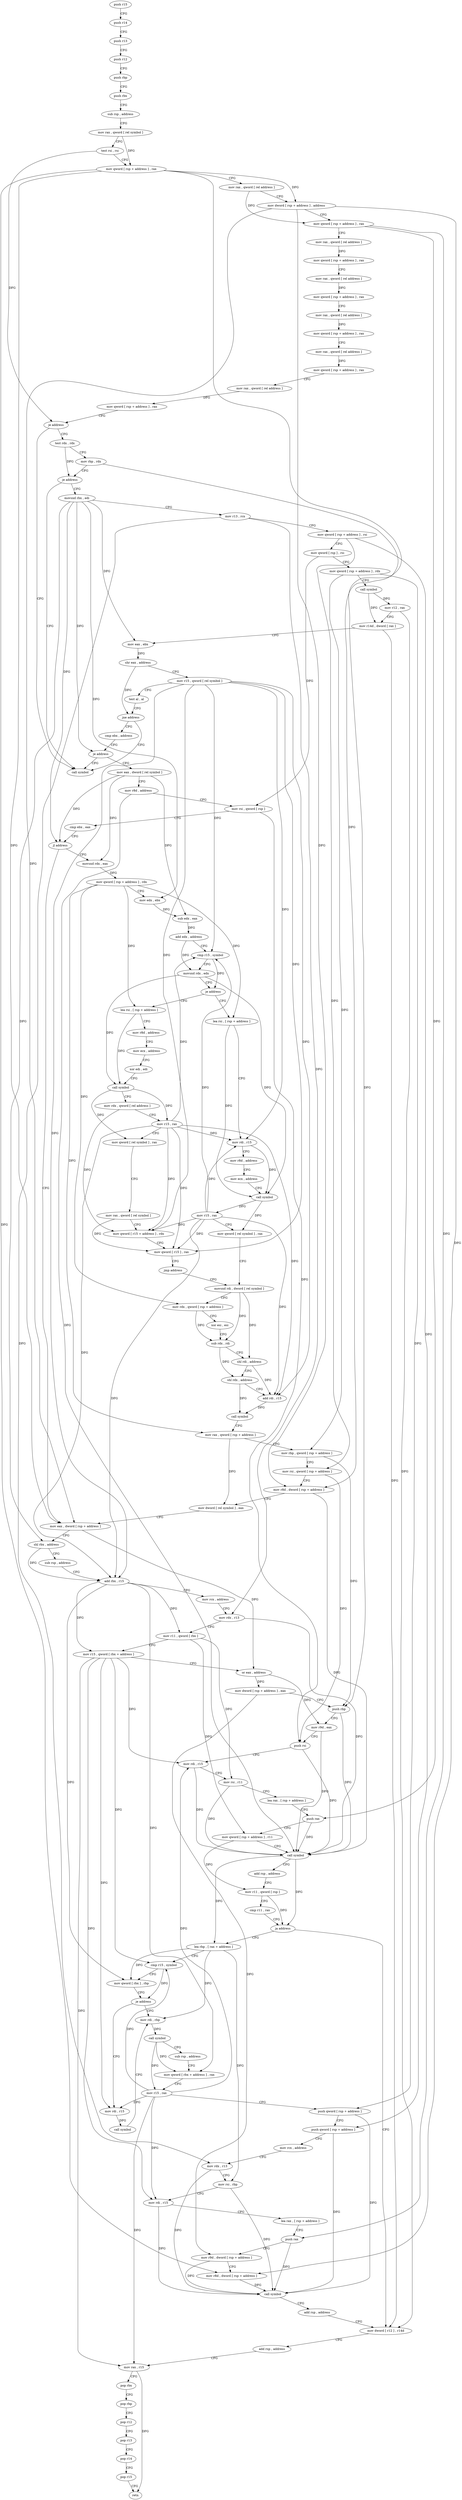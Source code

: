 digraph "func" {
"4221504" [label = "push r15" ]
"4221506" [label = "push r14" ]
"4221508" [label = "push r13" ]
"4221510" [label = "push r12" ]
"4221512" [label = "push rbp" ]
"4221513" [label = "push rbx" ]
"4221514" [label = "sub rsp , address" ]
"4221518" [label = "mov rax , qword [ rel symbol ]" ]
"4221525" [label = "test rsi , rsi" ]
"4221528" [label = "mov qword [ rsp + address ] , rax" ]
"4221533" [label = "mov rax , qword [ rel address ]" ]
"4221540" [label = "mov dword [ rsp + address ] , address" ]
"4221548" [label = "mov qword [ rsp + address ] , rax" ]
"4221553" [label = "mov rax , qword [ rel address ]" ]
"4221560" [label = "mov qword [ rsp + address ] , rax" ]
"4221565" [label = "mov rax , qword [ rel address ]" ]
"4221572" [label = "mov qword [ rsp + address ] , rax" ]
"4221577" [label = "mov rax , qword [ rel address ]" ]
"4221584" [label = "mov qword [ rsp + address ] , rax" ]
"4221589" [label = "mov rax , qword [ rel address ]" ]
"4221596" [label = "mov qword [ rsp + address ] , rax" ]
"4221601" [label = "mov rax , qword [ rel address ]" ]
"4221608" [label = "mov qword [ rsp + address ] , rax" ]
"4221613" [label = "je address" ]
"4222091" [label = "call symbol" ]
"4221619" [label = "test rdx , rdx" ]
"4221622" [label = "mov rbp , rdx" ]
"4221625" [label = "je address" ]
"4221631" [label = "movsxd rbx , edi" ]
"4221634" [label = "mov r13 , rcx" ]
"4221637" [label = "mov qword [ rsp + address ] , rsi" ]
"4221642" [label = "mov qword [ rsp ] , rsi" ]
"4221646" [label = "mov qword [ rsp + address ] , rdx" ]
"4221651" [label = "call symbol" ]
"4221656" [label = "mov r12 , rax" ]
"4221659" [label = "mov r14d , dword [ rax ]" ]
"4221662" [label = "mov eax , ebx" ]
"4221664" [label = "shr eax , address" ]
"4221667" [label = "mov r15 , qword [ rel symbol ]" ]
"4221674" [label = "test al , al" ]
"4221676" [label = "jne address" ]
"4221682" [label = "cmp ebx , address" ]
"4221688" [label = "je address" ]
"4221694" [label = "mov eax , dword [ rel symbol ]" ]
"4221700" [label = "mov r8d , address" ]
"4221706" [label = "mov rsi , qword [ rsp ]" ]
"4221710" [label = "cmp ebx , eax" ]
"4221712" [label = "jl address" ]
"4221838" [label = "mov eax , dword [ rsp + address ]" ]
"4221714" [label = "movsxd rdx , eax" ]
"4221842" [label = "shl rbx , address" ]
"4221846" [label = "sub rsp , address" ]
"4221850" [label = "add rbx , r15" ]
"4221853" [label = "mov rcx , address" ]
"4221860" [label = "mov rdx , r13" ]
"4221863" [label = "mov r11 , qword [ rbx ]" ]
"4221866" [label = "mov r15 , qword [ rbx + address ]" ]
"4221870" [label = "or eax , address" ]
"4221873" [label = "mov dword [ rsp + address ] , eax" ]
"4221877" [label = "push rbp" ]
"4221878" [label = "mov r9d , eax" ]
"4221881" [label = "push rsi" ]
"4221882" [label = "mov rdi , r15" ]
"4221885" [label = "mov rsi , r11" ]
"4221888" [label = "lea rax , [ rsp + address ]" ]
"4221893" [label = "push rax" ]
"4221894" [label = "mov qword [ rsp + address ] , r11" ]
"4221899" [label = "call symbol" ]
"4221904" [label = "add rsp , address" ]
"4221908" [label = "mov r11 , qword [ rsp ]" ]
"4221912" [label = "cmp r11 , rax" ]
"4221915" [label = "ja address" ]
"4222009" [label = "mov dword [ r12 ] , r14d" ]
"4221917" [label = "lea rbp , [ rax + address ]" ]
"4221717" [label = "mov qword [ rsp + address ] , rdx" ]
"4221722" [label = "mov edx , ebx" ]
"4221724" [label = "sub edx , eax" ]
"4221726" [label = "add edx , address" ]
"4221729" [label = "cmp r15 , symbol" ]
"4221736" [label = "movsxd rdx , edx" ]
"4221739" [label = "je address" ]
"4222032" [label = "lea rsi , [ rsp + address ]" ]
"4221745" [label = "lea rsi , [ rsp + address ]" ]
"4222013" [label = "add rsp , address" ]
"4222017" [label = "mov rax , r15" ]
"4222020" [label = "pop rbx" ]
"4222021" [label = "pop rbp" ]
"4222022" [label = "pop r12" ]
"4222024" [label = "pop r13" ]
"4222026" [label = "pop r14" ]
"4222028" [label = "pop r15" ]
"4222030" [label = "retn" ]
"4221921" [label = "cmp r15 , symbol" ]
"4221928" [label = "mov qword [ rbx ] , rbp" ]
"4221931" [label = "je address" ]
"4221941" [label = "mov rdi , rbp" ]
"4221933" [label = "mov rdi , r15" ]
"4222037" [label = "mov r8d , address" ]
"4222043" [label = "mov ecx , address" ]
"4222048" [label = "xor edi , edi" ]
"4222050" [label = "call symbol" ]
"4222055" [label = "mov rdx , qword [ rel address ]" ]
"4222062" [label = "mov r15 , rax" ]
"4222065" [label = "mov qword [ rel symbol ] , rax" ]
"4222072" [label = "mov rax , qword [ rel symbol ]" ]
"4222079" [label = "mov qword [ r15 + address ] , rdx" ]
"4222083" [label = "mov qword [ r15 ] , rax" ]
"4222086" [label = "jmp address" ]
"4221779" [label = "movsxd rdi , dword [ rel symbol ]" ]
"4221750" [label = "mov rdi , r15" ]
"4221753" [label = "mov r8d , address" ]
"4221759" [label = "mov ecx , address" ]
"4221764" [label = "call symbol" ]
"4221769" [label = "mov r15 , rax" ]
"4221772" [label = "mov qword [ rel symbol ] , rax" ]
"4221944" [label = "call symbol" ]
"4221949" [label = "sub rsp , address" ]
"4221953" [label = "mov qword [ rbx + address ] , rax" ]
"4221957" [label = "mov r15 , rax" ]
"4221960" [label = "push qword [ rsp + address ]" ]
"4221964" [label = "push qword [ rsp + address ]" ]
"4221968" [label = "mov rcx , address" ]
"4221975" [label = "mov rdx , r13" ]
"4221978" [label = "mov rsi , rbp" ]
"4221981" [label = "mov rdi , r15" ]
"4221984" [label = "lea rax , [ rsp + address ]" ]
"4221989" [label = "push rax" ]
"4221990" [label = "mov r9d , dword [ rsp + address ]" ]
"4221995" [label = "mov r8d , dword [ rsp + address ]" ]
"4222000" [label = "call symbol" ]
"4222005" [label = "add rsp , address" ]
"4221936" [label = "call symbol" ]
"4221786" [label = "mov rdx , qword [ rsp + address ]" ]
"4221791" [label = "xor esi , esi" ]
"4221793" [label = "sub rdx , rdi" ]
"4221796" [label = "shl rdi , address" ]
"4221800" [label = "shl rdx , address" ]
"4221804" [label = "add rdi , r15" ]
"4221807" [label = "call symbol" ]
"4221812" [label = "mov rax , qword [ rsp + address ]" ]
"4221817" [label = "mov rbp , qword [ rsp + address ]" ]
"4221822" [label = "mov rsi , qword [ rsp + address ]" ]
"4221827" [label = "mov r8d , dword [ rsp + address ]" ]
"4221832" [label = "mov dword [ rel symbol ] , eax" ]
"4221504" -> "4221506" [ label = "CFG" ]
"4221506" -> "4221508" [ label = "CFG" ]
"4221508" -> "4221510" [ label = "CFG" ]
"4221510" -> "4221512" [ label = "CFG" ]
"4221512" -> "4221513" [ label = "CFG" ]
"4221513" -> "4221514" [ label = "CFG" ]
"4221514" -> "4221518" [ label = "CFG" ]
"4221518" -> "4221525" [ label = "CFG" ]
"4221518" -> "4221528" [ label = "DFG" ]
"4221525" -> "4221528" [ label = "CFG" ]
"4221525" -> "4221613" [ label = "DFG" ]
"4221528" -> "4221533" [ label = "CFG" ]
"4221528" -> "4221540" [ label = "DFG" ]
"4221528" -> "4221838" [ label = "DFG" ]
"4221528" -> "4221995" [ label = "DFG" ]
"4221528" -> "4221827" [ label = "DFG" ]
"4221533" -> "4221540" [ label = "CFG" ]
"4221533" -> "4221548" [ label = "DFG" ]
"4221540" -> "4221548" [ label = "CFG" ]
"4221540" -> "4221838" [ label = "DFG" ]
"4221540" -> "4221995" [ label = "DFG" ]
"4221540" -> "4221827" [ label = "DFG" ]
"4221548" -> "4221553" [ label = "CFG" ]
"4221548" -> "4221893" [ label = "DFG" ]
"4221548" -> "4221989" [ label = "DFG" ]
"4221553" -> "4221560" [ label = "DFG" ]
"4221560" -> "4221565" [ label = "CFG" ]
"4221565" -> "4221572" [ label = "DFG" ]
"4221572" -> "4221577" [ label = "CFG" ]
"4221577" -> "4221584" [ label = "DFG" ]
"4221584" -> "4221589" [ label = "CFG" ]
"4221589" -> "4221596" [ label = "DFG" ]
"4221596" -> "4221601" [ label = "CFG" ]
"4221601" -> "4221608" [ label = "DFG" ]
"4221608" -> "4221613" [ label = "CFG" ]
"4221613" -> "4222091" [ label = "CFG" ]
"4221613" -> "4221619" [ label = "CFG" ]
"4221619" -> "4221622" [ label = "CFG" ]
"4221619" -> "4221625" [ label = "DFG" ]
"4221622" -> "4221625" [ label = "CFG" ]
"4221622" -> "4221877" [ label = "DFG" ]
"4221625" -> "4222091" [ label = "CFG" ]
"4221625" -> "4221631" [ label = "CFG" ]
"4221631" -> "4221634" [ label = "CFG" ]
"4221631" -> "4221662" [ label = "DFG" ]
"4221631" -> "4221688" [ label = "DFG" ]
"4221631" -> "4221712" [ label = "DFG" ]
"4221631" -> "4221842" [ label = "DFG" ]
"4221631" -> "4221722" [ label = "DFG" ]
"4221634" -> "4221637" [ label = "CFG" ]
"4221634" -> "4221860" [ label = "DFG" ]
"4221634" -> "4221975" [ label = "DFG" ]
"4221637" -> "4221642" [ label = "CFG" ]
"4221637" -> "4221964" [ label = "DFG" ]
"4221637" -> "4221822" [ label = "DFG" ]
"4221642" -> "4221646" [ label = "CFG" ]
"4221642" -> "4221706" [ label = "DFG" ]
"4221646" -> "4221651" [ label = "CFG" ]
"4221646" -> "4221960" [ label = "DFG" ]
"4221646" -> "4221817" [ label = "DFG" ]
"4221651" -> "4221656" [ label = "DFG" ]
"4221651" -> "4221659" [ label = "DFG" ]
"4221656" -> "4221659" [ label = "CFG" ]
"4221656" -> "4222009" [ label = "DFG" ]
"4221659" -> "4221662" [ label = "CFG" ]
"4221659" -> "4222009" [ label = "DFG" ]
"4221662" -> "4221664" [ label = "DFG" ]
"4221664" -> "4221667" [ label = "CFG" ]
"4221664" -> "4221676" [ label = "DFG" ]
"4221667" -> "4221674" [ label = "CFG" ]
"4221667" -> "4221850" [ label = "DFG" ]
"4221667" -> "4221729" [ label = "DFG" ]
"4221667" -> "4222079" [ label = "DFG" ]
"4221667" -> "4222083" [ label = "DFG" ]
"4221667" -> "4221750" [ label = "DFG" ]
"4221667" -> "4221804" [ label = "DFG" ]
"4221674" -> "4221676" [ label = "CFG" ]
"4221676" -> "4222091" [ label = "CFG" ]
"4221676" -> "4221682" [ label = "CFG" ]
"4221682" -> "4221688" [ label = "CFG" ]
"4221688" -> "4222091" [ label = "CFG" ]
"4221688" -> "4221694" [ label = "CFG" ]
"4221694" -> "4221700" [ label = "CFG" ]
"4221694" -> "4221712" [ label = "DFG" ]
"4221694" -> "4221714" [ label = "DFG" ]
"4221694" -> "4221724" [ label = "DFG" ]
"4221700" -> "4221706" [ label = "CFG" ]
"4221700" -> "4221899" [ label = "DFG" ]
"4221706" -> "4221710" [ label = "CFG" ]
"4221706" -> "4221881" [ label = "DFG" ]
"4221710" -> "4221712" [ label = "CFG" ]
"4221712" -> "4221838" [ label = "CFG" ]
"4221712" -> "4221714" [ label = "CFG" ]
"4221838" -> "4221842" [ label = "CFG" ]
"4221838" -> "4221870" [ label = "DFG" ]
"4221714" -> "4221717" [ label = "DFG" ]
"4221842" -> "4221846" [ label = "CFG" ]
"4221842" -> "4221850" [ label = "DFG" ]
"4221846" -> "4221850" [ label = "CFG" ]
"4221850" -> "4221853" [ label = "CFG" ]
"4221850" -> "4221863" [ label = "DFG" ]
"4221850" -> "4221866" [ label = "DFG" ]
"4221850" -> "4221928" [ label = "DFG" ]
"4221850" -> "4221953" [ label = "DFG" ]
"4221853" -> "4221860" [ label = "CFG" ]
"4221860" -> "4221863" [ label = "CFG" ]
"4221860" -> "4221899" [ label = "DFG" ]
"4221863" -> "4221866" [ label = "CFG" ]
"4221863" -> "4221885" [ label = "DFG" ]
"4221863" -> "4221894" [ label = "DFG" ]
"4221866" -> "4221870" [ label = "CFG" ]
"4221866" -> "4221882" [ label = "DFG" ]
"4221866" -> "4222017" [ label = "DFG" ]
"4221866" -> "4221921" [ label = "DFG" ]
"4221866" -> "4221981" [ label = "DFG" ]
"4221866" -> "4221933" [ label = "DFG" ]
"4221870" -> "4221873" [ label = "DFG" ]
"4221870" -> "4221878" [ label = "DFG" ]
"4221873" -> "4221877" [ label = "CFG" ]
"4221873" -> "4221990" [ label = "DFG" ]
"4221877" -> "4221878" [ label = "CFG" ]
"4221877" -> "4221899" [ label = "DFG" ]
"4221878" -> "4221881" [ label = "CFG" ]
"4221878" -> "4221899" [ label = "DFG" ]
"4221881" -> "4221882" [ label = "CFG" ]
"4221881" -> "4221899" [ label = "DFG" ]
"4221882" -> "4221885" [ label = "CFG" ]
"4221882" -> "4221899" [ label = "DFG" ]
"4221885" -> "4221888" [ label = "CFG" ]
"4221885" -> "4221899" [ label = "DFG" ]
"4221888" -> "4221893" [ label = "CFG" ]
"4221893" -> "4221894" [ label = "CFG" ]
"4221893" -> "4221899" [ label = "DFG" ]
"4221894" -> "4221899" [ label = "CFG" ]
"4221894" -> "4221908" [ label = "DFG" ]
"4221899" -> "4221904" [ label = "CFG" ]
"4221899" -> "4221915" [ label = "DFG" ]
"4221899" -> "4221917" [ label = "DFG" ]
"4221904" -> "4221908" [ label = "CFG" ]
"4221908" -> "4221912" [ label = "CFG" ]
"4221908" -> "4221915" [ label = "DFG" ]
"4221912" -> "4221915" [ label = "CFG" ]
"4221915" -> "4222009" [ label = "CFG" ]
"4221915" -> "4221917" [ label = "CFG" ]
"4222009" -> "4222013" [ label = "CFG" ]
"4221917" -> "4221921" [ label = "CFG" ]
"4221917" -> "4221928" [ label = "DFG" ]
"4221917" -> "4221941" [ label = "DFG" ]
"4221917" -> "4221978" [ label = "DFG" ]
"4221717" -> "4221722" [ label = "CFG" ]
"4221717" -> "4221786" [ label = "DFG" ]
"4221717" -> "4221812" [ label = "DFG" ]
"4221717" -> "4222032" [ label = "DFG" ]
"4221717" -> "4221745" [ label = "DFG" ]
"4221722" -> "4221724" [ label = "DFG" ]
"4221724" -> "4221726" [ label = "DFG" ]
"4221726" -> "4221729" [ label = "CFG" ]
"4221726" -> "4221736" [ label = "DFG" ]
"4221729" -> "4221736" [ label = "CFG" ]
"4221729" -> "4221739" [ label = "DFG" ]
"4221736" -> "4221739" [ label = "CFG" ]
"4221736" -> "4222050" [ label = "DFG" ]
"4221736" -> "4221764" [ label = "DFG" ]
"4221739" -> "4222032" [ label = "CFG" ]
"4221739" -> "4221745" [ label = "CFG" ]
"4222032" -> "4222037" [ label = "CFG" ]
"4222032" -> "4222050" [ label = "DFG" ]
"4221745" -> "4221750" [ label = "CFG" ]
"4221745" -> "4221764" [ label = "DFG" ]
"4222013" -> "4222017" [ label = "CFG" ]
"4222017" -> "4222020" [ label = "CFG" ]
"4222017" -> "4222030" [ label = "DFG" ]
"4222020" -> "4222021" [ label = "CFG" ]
"4222021" -> "4222022" [ label = "CFG" ]
"4222022" -> "4222024" [ label = "CFG" ]
"4222024" -> "4222026" [ label = "CFG" ]
"4222026" -> "4222028" [ label = "CFG" ]
"4222028" -> "4222030" [ label = "CFG" ]
"4221921" -> "4221928" [ label = "CFG" ]
"4221921" -> "4221931" [ label = "DFG" ]
"4221928" -> "4221931" [ label = "CFG" ]
"4221931" -> "4221941" [ label = "CFG" ]
"4221931" -> "4221933" [ label = "CFG" ]
"4221941" -> "4221944" [ label = "DFG" ]
"4221933" -> "4221936" [ label = "DFG" ]
"4222037" -> "4222043" [ label = "CFG" ]
"4222043" -> "4222048" [ label = "CFG" ]
"4222048" -> "4222050" [ label = "CFG" ]
"4222050" -> "4222055" [ label = "CFG" ]
"4222050" -> "4222062" [ label = "DFG" ]
"4222050" -> "4222065" [ label = "DFG" ]
"4222055" -> "4222062" [ label = "CFG" ]
"4222055" -> "4222079" [ label = "DFG" ]
"4222062" -> "4222065" [ label = "CFG" ]
"4222062" -> "4221850" [ label = "DFG" ]
"4222062" -> "4221729" [ label = "DFG" ]
"4222062" -> "4222079" [ label = "DFG" ]
"4222062" -> "4222083" [ label = "DFG" ]
"4222062" -> "4221750" [ label = "DFG" ]
"4222062" -> "4221804" [ label = "DFG" ]
"4222065" -> "4222072" [ label = "CFG" ]
"4222072" -> "4222079" [ label = "CFG" ]
"4222072" -> "4222083" [ label = "DFG" ]
"4222079" -> "4222083" [ label = "CFG" ]
"4222083" -> "4222086" [ label = "CFG" ]
"4222086" -> "4221779" [ label = "CFG" ]
"4221779" -> "4221786" [ label = "CFG" ]
"4221779" -> "4221793" [ label = "DFG" ]
"4221779" -> "4221796" [ label = "DFG" ]
"4221750" -> "4221753" [ label = "CFG" ]
"4221750" -> "4221764" [ label = "DFG" ]
"4221753" -> "4221759" [ label = "CFG" ]
"4221759" -> "4221764" [ label = "CFG" ]
"4221764" -> "4221769" [ label = "DFG" ]
"4221764" -> "4221772" [ label = "DFG" ]
"4221769" -> "4221772" [ label = "CFG" ]
"4221769" -> "4221850" [ label = "DFG" ]
"4221769" -> "4221729" [ label = "DFG" ]
"4221769" -> "4221750" [ label = "DFG" ]
"4221769" -> "4222079" [ label = "DFG" ]
"4221769" -> "4222083" [ label = "DFG" ]
"4221769" -> "4221804" [ label = "DFG" ]
"4221772" -> "4221779" [ label = "CFG" ]
"4221944" -> "4221949" [ label = "CFG" ]
"4221944" -> "4221953" [ label = "DFG" ]
"4221944" -> "4221957" [ label = "DFG" ]
"4221949" -> "4221953" [ label = "CFG" ]
"4221953" -> "4221957" [ label = "CFG" ]
"4221957" -> "4221960" [ label = "CFG" ]
"4221957" -> "4221882" [ label = "DFG" ]
"4221957" -> "4222017" [ label = "DFG" ]
"4221957" -> "4221921" [ label = "DFG" ]
"4221957" -> "4221981" [ label = "DFG" ]
"4221957" -> "4221933" [ label = "DFG" ]
"4221960" -> "4221964" [ label = "CFG" ]
"4221960" -> "4222000" [ label = "DFG" ]
"4221964" -> "4221968" [ label = "CFG" ]
"4221964" -> "4222000" [ label = "DFG" ]
"4221968" -> "4221975" [ label = "CFG" ]
"4221975" -> "4221978" [ label = "CFG" ]
"4221975" -> "4222000" [ label = "DFG" ]
"4221978" -> "4221981" [ label = "CFG" ]
"4221978" -> "4222000" [ label = "DFG" ]
"4221981" -> "4221984" [ label = "CFG" ]
"4221981" -> "4222000" [ label = "DFG" ]
"4221984" -> "4221989" [ label = "CFG" ]
"4221989" -> "4221990" [ label = "CFG" ]
"4221989" -> "4222000" [ label = "DFG" ]
"4221990" -> "4221995" [ label = "CFG" ]
"4221990" -> "4222000" [ label = "DFG" ]
"4221995" -> "4222000" [ label = "DFG" ]
"4222000" -> "4222005" [ label = "CFG" ]
"4222005" -> "4222009" [ label = "CFG" ]
"4221936" -> "4221941" [ label = "CFG" ]
"4221786" -> "4221791" [ label = "CFG" ]
"4221786" -> "4221793" [ label = "DFG" ]
"4221791" -> "4221793" [ label = "CFG" ]
"4221793" -> "4221796" [ label = "CFG" ]
"4221793" -> "4221800" [ label = "DFG" ]
"4221796" -> "4221800" [ label = "CFG" ]
"4221796" -> "4221804" [ label = "DFG" ]
"4221800" -> "4221804" [ label = "CFG" ]
"4221800" -> "4221807" [ label = "DFG" ]
"4221804" -> "4221807" [ label = "DFG" ]
"4221807" -> "4221812" [ label = "CFG" ]
"4221812" -> "4221817" [ label = "CFG" ]
"4221812" -> "4221832" [ label = "DFG" ]
"4221817" -> "4221822" [ label = "CFG" ]
"4221817" -> "4221877" [ label = "DFG" ]
"4221822" -> "4221827" [ label = "CFG" ]
"4221822" -> "4221881" [ label = "DFG" ]
"4221827" -> "4221832" [ label = "CFG" ]
"4221827" -> "4221899" [ label = "DFG" ]
"4221832" -> "4221838" [ label = "CFG" ]
}
